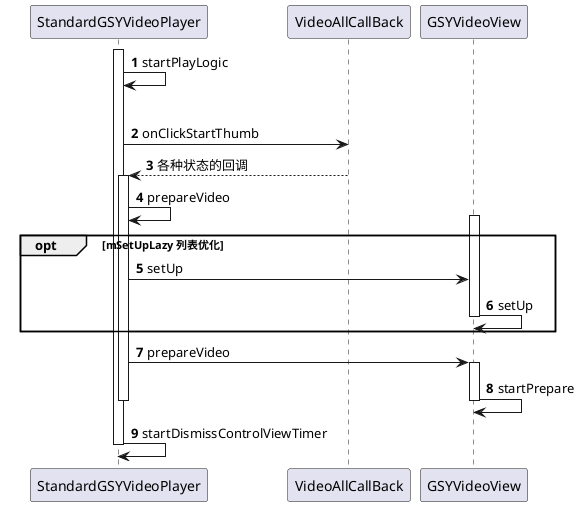@startuml
autonumber
activate StandardGSYVideoPlayer
StandardGSYVideoPlayer -> StandardGSYVideoPlayer : startPlayLogic
opt mVideoAllCallBack
StandardGSYVideoPlayer -> VideoAllCallBack : onClickStartThumb
VideoAllCallBack --> StandardGSYVideoPlayer : 各种状态的回调

activate StandardGSYVideoPlayer
StandardGSYVideoPlayer -> StandardGSYVideoPlayer : prepareVideo
opt mSetUpLazy 列表优化
activate GSYVideoView
StandardGSYVideoPlayer -> GSYVideoView : setUp
GSYVideoView -> GSYVideoView : setUp
deactivate GSYVideoView

end
StandardGSYVideoPlayer -> GSYVideoView : prepareVideo
activate GSYVideoView
GSYVideoView -> GSYVideoView : startPrepare
deactivate GSYVideoView
deactivate StandardGSYVideoPlayer
StandardGSYVideoPlayer -> StandardGSYVideoPlayer : startDismissControlViewTimer
deactivate StandardGSYVideoPlayer

@enduml